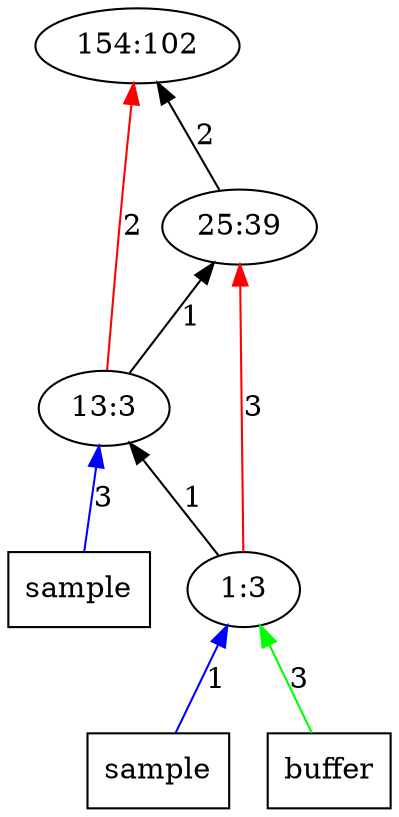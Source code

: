 digraph Tree{
	rankdir="BT"
	1 [label = "154:102"];
	2 -> 1 [label = "2", color = "black"];
	2 [label = "25:39"];
	3 -> 2 [label = "1", color = "black"];
	3 -> 1 [label = "2", color = "red"];
	x31 -> 3 [label = "3", color = "blue"];
	x31 [label = "sample", shape = "box"];
	3 [label = "13:3"];
	4 -> 3 [label = "1", color = "black"];
	4 -> 2 [label = "3", color = "red"];
	x41 -> 4 [label = "1", color = "blue"];
	x41 [label = "sample", shape = "box"];
	x42 -> 4 [label = "3", color = "green"];
	x42 [label = "buffer", shape = "box"];
	4 [label = "1:3"];
}

